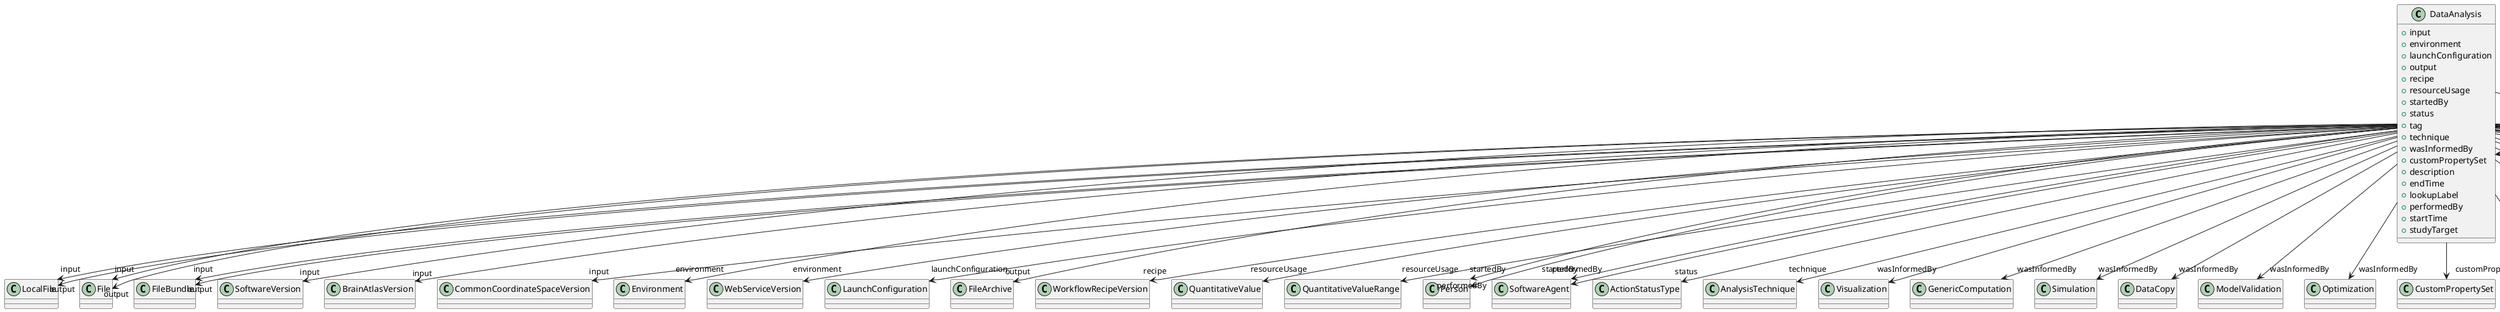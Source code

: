 @startuml
class DataAnalysis {
+input
+environment
+launchConfiguration
+output
+recipe
+resourceUsage
+startedBy
+status
+tag
+technique
+wasInformedBy
+customPropertySet
+description
+endTime
+lookupLabel
+performedBy
+startTime
+studyTarget

}
DataAnalysis -d-> "input" LocalFile
DataAnalysis -d-> "input" File
DataAnalysis -d-> "input" FileBundle
DataAnalysis -d-> "input" SoftwareVersion
DataAnalysis -d-> "input" BrainAtlasVersion
DataAnalysis -d-> "input" CommonCoordinateSpaceVersion
DataAnalysis -d-> "environment" Environment
DataAnalysis -d-> "environment" WebServiceVersion
DataAnalysis -d-> "launchConfiguration" LaunchConfiguration
DataAnalysis -d-> "output" LocalFile
DataAnalysis -d-> "output" File
DataAnalysis -d-> "output" FileArchive
DataAnalysis -d-> "output" FileBundle
DataAnalysis -d-> "recipe" WorkflowRecipeVersion
DataAnalysis -d-> "resourceUsage" QuantitativeValue
DataAnalysis -d-> "resourceUsage" QuantitativeValueRange
DataAnalysis -d-> "startedBy" Person
DataAnalysis -d-> "startedBy" SoftwareAgent
DataAnalysis -d-> "status" ActionStatusType
DataAnalysis -d-> "technique" AnalysisTechnique
DataAnalysis -d-> "wasInformedBy" Visualization
DataAnalysis -d-> "wasInformedBy" GenericComputation
DataAnalysis -d-> "wasInformedBy" DataAnalysis
DataAnalysis -d-> "wasInformedBy" Simulation
DataAnalysis -d-> "wasInformedBy" DataCopy
DataAnalysis -d-> "wasInformedBy" ModelValidation
DataAnalysis -d-> "wasInformedBy" Optimization
DataAnalysis -d-> "customPropertySet" CustomPropertySet
DataAnalysis -d-> "performedBy" Person
DataAnalysis -d-> "performedBy" SoftwareAgent
DataAnalysis -d-> "studyTarget" GeneticStrainType
DataAnalysis -d-> "studyTarget" TissueSampleType
DataAnalysis -d-> "studyTarget" OpticalStimulusType
DataAnalysis -d-> "studyTarget" OrganismSystem
DataAnalysis -d-> "studyTarget" VisualStimulusType
DataAnalysis -d-> "studyTarget" Disease
DataAnalysis -d-> "studyTarget" CellType
DataAnalysis -d-> "studyTarget" Species
DataAnalysis -d-> "studyTarget" BiologicalSex
DataAnalysis -d-> "studyTarget" Handedness
DataAnalysis -d-> "studyTarget" OrganismSubstance
DataAnalysis -d-> "studyTarget" BreedingType
DataAnalysis -d-> "studyTarget" OlfactoryStimulusType
DataAnalysis -d-> "studyTarget" TermSuggestion
DataAnalysis -d-> "studyTarget" AuditoryStimulusType
DataAnalysis -d-> "studyTarget" TactileStimulusType
DataAnalysis -d-> "studyTarget" ElectricalStimulusType
DataAnalysis -d-> "studyTarget" UBERONParcellation
DataAnalysis -d-> "studyTarget" Organ
DataAnalysis -d-> "studyTarget" DiseaseModel
DataAnalysis -d-> "studyTarget" BiologicalOrder
DataAnalysis -d-> "studyTarget" SubcellularEntity
DataAnalysis -d-> "studyTarget" GustatoryStimulusType
DataAnalysis -d-> "studyTarget" CellCultureType
DataAnalysis -d-> "studyTarget" MolecularEntity
DataAnalysis -d-> "studyTarget" ParcellationEntity
DataAnalysis -d-> "studyTarget" ParcellationEntityVersion
DataAnalysis -d-> "studyTarget" CustomAnatomicalEntity

@enduml
